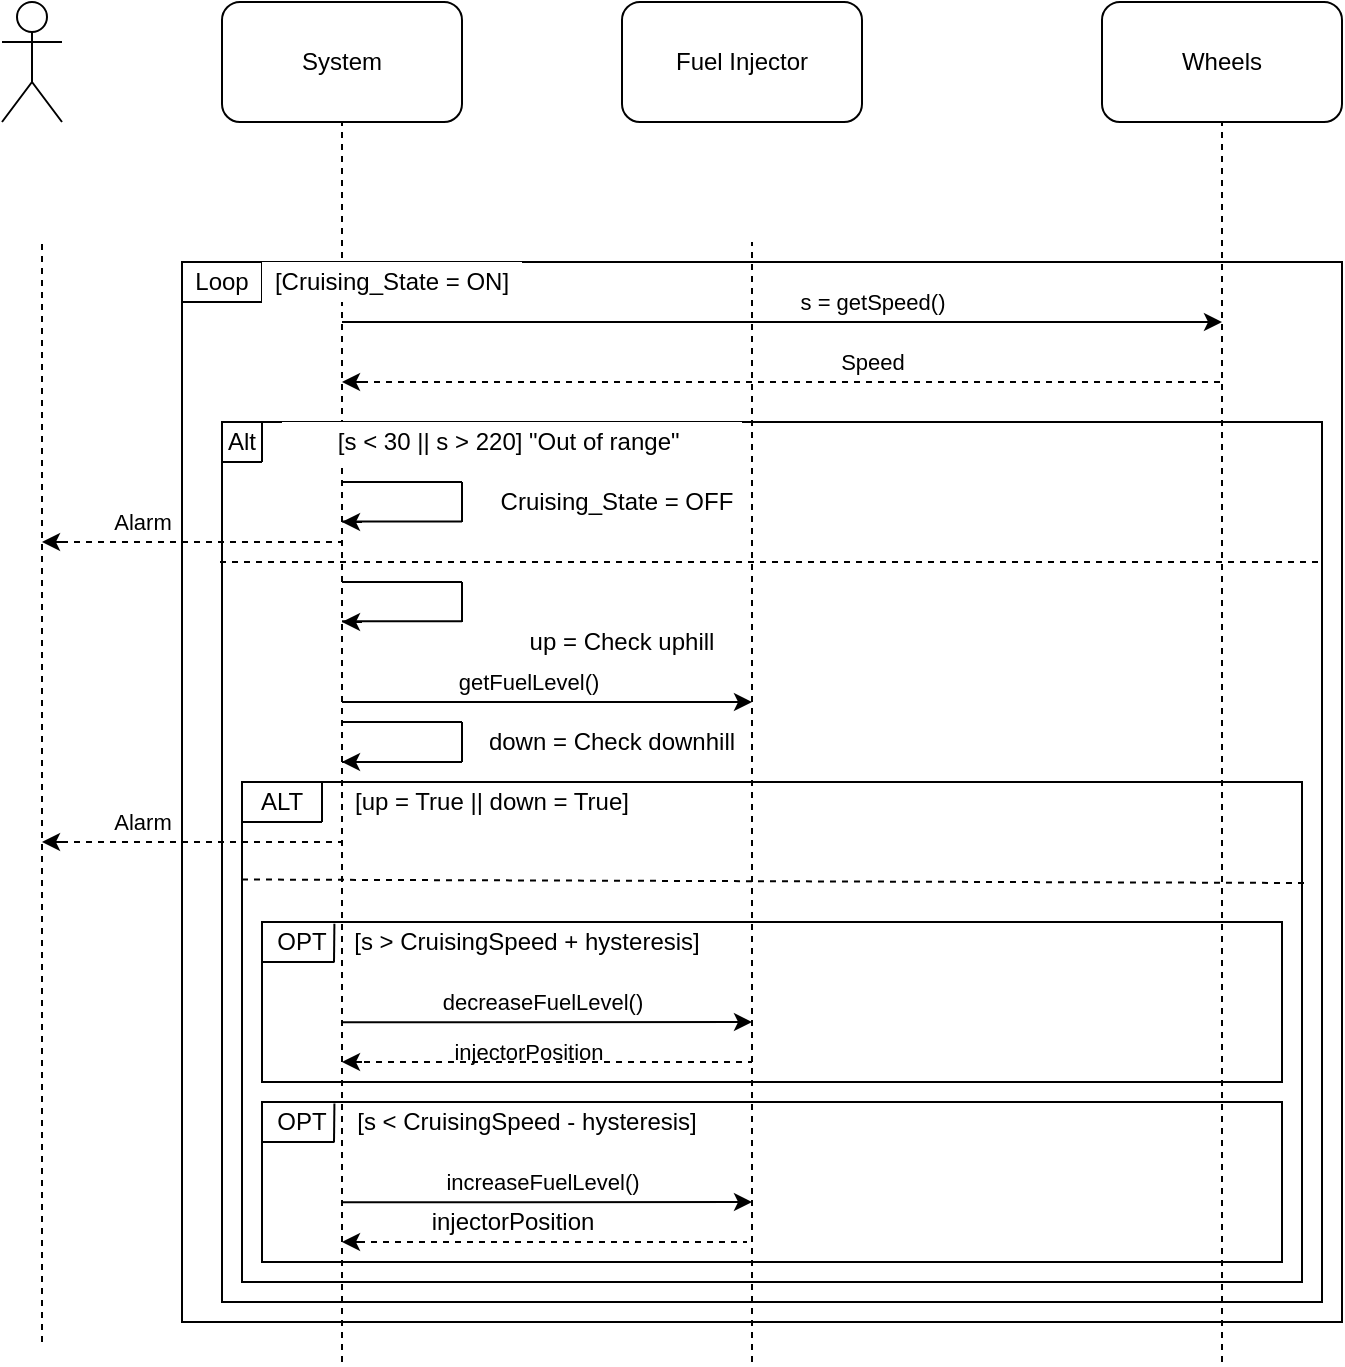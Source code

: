 <mxfile version="13.7.7" type="github">
  <diagram id="oohcMsK31R_K5vjc-oBu" name="Page-1">
    <mxGraphModel dx="944" dy="483" grid="1" gridSize="10" guides="1" tooltips="1" connect="1" arrows="1" fold="1" page="1" pageScale="1" pageWidth="850" pageHeight="1100" math="0" shadow="0">
      <root>
        <mxCell id="0" />
        <mxCell id="1" parent="0" />
        <mxCell id="V6hM75bJdPSh2YWCxurH-33" value="" style="rounded=0;whiteSpace=wrap;html=1;glass=0;shadow=0;sketch=0;fillColor=none;labelBackgroundColor=none;" parent="1" vertex="1">
          <mxGeometry x="140" y="170" width="580" height="530" as="geometry" />
        </mxCell>
        <mxCell id="V6hM75bJdPSh2YWCxurH-45" value="" style="rounded=0;whiteSpace=wrap;html=1;shadow=0;glass=0;labelBackgroundColor=#ffffff;sketch=0;fillColor=none;" parent="1" vertex="1">
          <mxGeometry x="160" y="250" width="550" height="440" as="geometry" />
        </mxCell>
        <mxCell id="V6hM75bJdPSh2YWCxurH-55" value="" style="rounded=0;whiteSpace=wrap;html=1;shadow=0;glass=0;labelBackgroundColor=#ffffff;sketch=0;fillColor=none;" parent="1" vertex="1">
          <mxGeometry x="170" y="430" width="530" height="250" as="geometry" />
        </mxCell>
        <mxCell id="4ZNIKHAv5tn5nlAOLZq5-16" value="" style="rounded=0;whiteSpace=wrap;html=1;shadow=0;glass=0;labelBackgroundColor=#ffffff;sketch=0;fillColor=none;" parent="1" vertex="1">
          <mxGeometry x="180" y="590" width="510" height="80" as="geometry" />
        </mxCell>
        <mxCell id="4ZNIKHAv5tn5nlAOLZq5-5" value="" style="rounded=0;whiteSpace=wrap;html=1;shadow=0;glass=0;labelBackgroundColor=#ffffff;sketch=0;fillColor=none;" parent="1" vertex="1">
          <mxGeometry x="180" y="500" width="510" height="80" as="geometry" />
        </mxCell>
        <mxCell id="gydI5TOfUBc6_mWB3J24-1" value="" style="shape=umlActor;verticalLabelPosition=bottom;verticalAlign=top;html=1;outlineConnect=0;align=center;" parent="1" vertex="1">
          <mxGeometry x="50" y="40" width="30" height="60" as="geometry" />
        </mxCell>
        <mxCell id="V6hM75bJdPSh2YWCxurH-1" value="" style="endArrow=none;dashed=1;html=1;" parent="1" edge="1">
          <mxGeometry width="50" height="50" relative="1" as="geometry">
            <mxPoint x="70" y="710" as="sourcePoint" />
            <mxPoint x="70" y="160" as="targetPoint" />
          </mxGeometry>
        </mxCell>
        <mxCell id="V6hM75bJdPSh2YWCxurH-4" value="System" style="rounded=1;whiteSpace=wrap;html=1;" parent="1" vertex="1">
          <mxGeometry x="160" y="40" width="120" height="60" as="geometry" />
        </mxCell>
        <mxCell id="V6hM75bJdPSh2YWCxurH-5" value="Fuel Injector" style="rounded=1;whiteSpace=wrap;html=1;" parent="1" vertex="1">
          <mxGeometry x="360" y="40" width="120" height="60" as="geometry" />
        </mxCell>
        <mxCell id="V6hM75bJdPSh2YWCxurH-7" value="Wheels" style="rounded=1;whiteSpace=wrap;html=1;" parent="1" vertex="1">
          <mxGeometry x="600" y="40" width="120" height="60" as="geometry" />
        </mxCell>
        <mxCell id="V6hM75bJdPSh2YWCxurH-8" value="" style="endArrow=none;dashed=1;html=1;entryX=0.5;entryY=1;entryDx=0;entryDy=0;" parent="1" target="V6hM75bJdPSh2YWCxurH-4" edge="1">
          <mxGeometry width="50" height="50" relative="1" as="geometry">
            <mxPoint x="220" y="720" as="sourcePoint" />
            <mxPoint x="450" y="270" as="targetPoint" />
          </mxGeometry>
        </mxCell>
        <mxCell id="V6hM75bJdPSh2YWCxurH-9" value="" style="endArrow=none;dashed=1;html=1;entryX=0.5;entryY=1;entryDx=0;entryDy=0;" parent="1" edge="1">
          <mxGeometry width="50" height="50" relative="1" as="geometry">
            <mxPoint x="425" y="720" as="sourcePoint" />
            <mxPoint x="425" y="160" as="targetPoint" />
          </mxGeometry>
        </mxCell>
        <mxCell id="V6hM75bJdPSh2YWCxurH-10" value="" style="endArrow=none;dashed=1;html=1;entryX=0.5;entryY=1;entryDx=0;entryDy=0;" parent="1" edge="1" target="V6hM75bJdPSh2YWCxurH-7">
          <mxGeometry width="50" height="50" relative="1" as="geometry">
            <mxPoint x="660" y="720" as="sourcePoint" />
            <mxPoint x="659.5" y="160" as="targetPoint" />
          </mxGeometry>
        </mxCell>
        <mxCell id="V6hM75bJdPSh2YWCxurH-11" value="" style="endArrow=classic;html=1;" parent="1" edge="1">
          <mxGeometry width="50" height="50" relative="1" as="geometry">
            <mxPoint x="220" y="200" as="sourcePoint" />
            <mxPoint x="660" y="200" as="targetPoint" />
          </mxGeometry>
        </mxCell>
        <mxCell id="V6hM75bJdPSh2YWCxurH-12" value="s = getSpeed()" style="edgeLabel;html=1;align=center;verticalAlign=middle;resizable=0;points=[];" parent="V6hM75bJdPSh2YWCxurH-11" vertex="1" connectable="0">
          <mxGeometry x="0.17" y="-1" relative="1" as="geometry">
            <mxPoint x="7.5" y="-11" as="offset" />
          </mxGeometry>
        </mxCell>
        <mxCell id="V6hM75bJdPSh2YWCxurH-14" value="" style="endArrow=none;dashed=1;html=1;" parent="1" edge="1">
          <mxGeometry width="50" height="50" relative="1" as="geometry">
            <mxPoint x="230" y="230" as="sourcePoint" />
            <mxPoint x="660" y="230" as="targetPoint" />
          </mxGeometry>
        </mxCell>
        <mxCell id="V6hM75bJdPSh2YWCxurH-16" value="Speed" style="edgeLabel;html=1;align=center;verticalAlign=middle;resizable=0;points=[];" parent="V6hM75bJdPSh2YWCxurH-14" vertex="1" connectable="0">
          <mxGeometry x="-0.149" y="-1" relative="1" as="geometry">
            <mxPoint x="71.67" y="-11" as="offset" />
          </mxGeometry>
        </mxCell>
        <mxCell id="V6hM75bJdPSh2YWCxurH-15" value="" style="endArrow=classic;html=1;" parent="1" edge="1">
          <mxGeometry width="50" height="50" relative="1" as="geometry">
            <mxPoint x="230" y="230" as="sourcePoint" />
            <mxPoint x="220" y="230" as="targetPoint" />
          </mxGeometry>
        </mxCell>
        <mxCell id="V6hM75bJdPSh2YWCxurH-17" value="" style="endArrow=none;html=1;" parent="1" edge="1">
          <mxGeometry width="50" height="50" relative="1" as="geometry">
            <mxPoint x="220" y="280" as="sourcePoint" />
            <mxPoint x="280" y="280" as="targetPoint" />
          </mxGeometry>
        </mxCell>
        <mxCell id="V6hM75bJdPSh2YWCxurH-18" value="" style="endArrow=none;html=1;" parent="1" edge="1">
          <mxGeometry width="50" height="50" relative="1" as="geometry">
            <mxPoint x="280" y="300" as="sourcePoint" />
            <mxPoint x="280" y="280" as="targetPoint" />
          </mxGeometry>
        </mxCell>
        <mxCell id="V6hM75bJdPSh2YWCxurH-19" value="" style="endArrow=none;html=1;" parent="1" edge="1">
          <mxGeometry width="50" height="50" relative="1" as="geometry">
            <mxPoint x="220" y="299.72" as="sourcePoint" />
            <mxPoint x="280" y="299.72" as="targetPoint" />
          </mxGeometry>
        </mxCell>
        <mxCell id="V6hM75bJdPSh2YWCxurH-20" value="" style="endArrow=none;dashed=1;html=1;" parent="1" edge="1">
          <mxGeometry width="50" height="50" relative="1" as="geometry">
            <mxPoint x="80" y="310" as="sourcePoint" />
            <mxPoint x="220" y="310" as="targetPoint" />
          </mxGeometry>
        </mxCell>
        <mxCell id="V6hM75bJdPSh2YWCxurH-21" value="Alarm" style="edgeLabel;html=1;align=center;verticalAlign=middle;resizable=0;points=[];labelBackgroundColor=#ffffff;" parent="V6hM75bJdPSh2YWCxurH-20" vertex="1" connectable="0">
          <mxGeometry x="-0.149" y="-1" relative="1" as="geometry">
            <mxPoint x="-19.31" y="-11" as="offset" />
          </mxGeometry>
        </mxCell>
        <mxCell id="V6hM75bJdPSh2YWCxurH-22" value="" style="endArrow=classic;html=1;" parent="1" edge="1">
          <mxGeometry width="50" height="50" relative="1" as="geometry">
            <mxPoint x="80" y="310" as="sourcePoint" />
            <mxPoint x="70" y="310" as="targetPoint" />
          </mxGeometry>
        </mxCell>
        <mxCell id="V6hM75bJdPSh2YWCxurH-24" value="" style="endArrow=none;dashed=1;html=1;" parent="1" edge="1">
          <mxGeometry width="50" height="50" relative="1" as="geometry">
            <mxPoint x="159" y="320" as="sourcePoint" />
            <mxPoint x="710" y="320" as="targetPoint" />
          </mxGeometry>
        </mxCell>
        <mxCell id="V6hM75bJdPSh2YWCxurH-26" value="" style="endArrow=none;html=1;" parent="1" edge="1">
          <mxGeometry width="50" height="50" relative="1" as="geometry">
            <mxPoint x="220" y="330" as="sourcePoint" />
            <mxPoint x="280" y="330" as="targetPoint" />
          </mxGeometry>
        </mxCell>
        <mxCell id="V6hM75bJdPSh2YWCxurH-27" value="" style="endArrow=none;html=1;" parent="1" edge="1">
          <mxGeometry width="50" height="50" relative="1" as="geometry">
            <mxPoint x="280" y="350" as="sourcePoint" />
            <mxPoint x="280" y="330" as="targetPoint" />
          </mxGeometry>
        </mxCell>
        <mxCell id="V6hM75bJdPSh2YWCxurH-28" value="" style="endArrow=none;html=1;" parent="1" edge="1">
          <mxGeometry width="50" height="50" relative="1" as="geometry">
            <mxPoint x="220" y="349.67" as="sourcePoint" />
            <mxPoint x="280" y="349.67" as="targetPoint" />
          </mxGeometry>
        </mxCell>
        <mxCell id="V6hM75bJdPSh2YWCxurH-29" value="" style="endArrow=none;dashed=1;html=1;" parent="1" edge="1">
          <mxGeometry width="50" height="50" relative="1" as="geometry">
            <mxPoint x="80" y="460" as="sourcePoint" />
            <mxPoint x="220" y="460" as="targetPoint" />
          </mxGeometry>
        </mxCell>
        <mxCell id="V6hM75bJdPSh2YWCxurH-30" value="Alarm" style="edgeLabel;html=1;align=center;verticalAlign=middle;resizable=0;points=[];" parent="V6hM75bJdPSh2YWCxurH-29" vertex="1" connectable="0">
          <mxGeometry x="-0.149" y="-1" relative="1" as="geometry">
            <mxPoint x="-19.31" y="-11" as="offset" />
          </mxGeometry>
        </mxCell>
        <mxCell id="V6hM75bJdPSh2YWCxurH-31" value="" style="endArrow=classic;html=1;" parent="1" edge="1">
          <mxGeometry width="50" height="50" relative="1" as="geometry">
            <mxPoint x="80" y="460" as="sourcePoint" />
            <mxPoint x="70" y="460" as="targetPoint" />
          </mxGeometry>
        </mxCell>
        <mxCell id="V6hM75bJdPSh2YWCxurH-38" value="Loop" style="text;html=1;strokeColor=none;fillColor=none;align=center;verticalAlign=middle;whiteSpace=wrap;rounded=0;shadow=0;glass=0;sketch=0;" parent="1" vertex="1">
          <mxGeometry x="140" y="170" width="40" height="20" as="geometry" />
        </mxCell>
        <mxCell id="V6hM75bJdPSh2YWCxurH-39" value="" style="endArrow=none;html=1;" parent="1" edge="1">
          <mxGeometry width="50" height="50" relative="1" as="geometry">
            <mxPoint x="220" y="200" as="sourcePoint" />
            <mxPoint x="220" y="200" as="targetPoint" />
          </mxGeometry>
        </mxCell>
        <mxCell id="V6hM75bJdPSh2YWCxurH-41" value="" style="endArrow=none;html=1;exitX=0;exitY=1;exitDx=0;exitDy=0;" parent="1" source="V6hM75bJdPSh2YWCxurH-38" edge="1">
          <mxGeometry width="50" height="50" relative="1" as="geometry">
            <mxPoint x="200" y="230" as="sourcePoint" />
            <mxPoint x="180" y="190" as="targetPoint" />
          </mxGeometry>
        </mxCell>
        <mxCell id="V6hM75bJdPSh2YWCxurH-42" value="" style="endArrow=none;html=1;entryX=1;entryY=0;entryDx=0;entryDy=0;exitX=1;exitY=1;exitDx=0;exitDy=0;" parent="1" source="V6hM75bJdPSh2YWCxurH-38" target="V6hM75bJdPSh2YWCxurH-38" edge="1">
          <mxGeometry width="50" height="50" relative="1" as="geometry">
            <mxPoint x="200" y="190" as="sourcePoint" />
            <mxPoint x="250" y="180" as="targetPoint" />
          </mxGeometry>
        </mxCell>
        <mxCell id="V6hM75bJdPSh2YWCxurH-43" value="[Cruising_State = ON]" style="text;html=1;strokeColor=none;align=center;verticalAlign=middle;whiteSpace=wrap;rounded=0;shadow=0;glass=0;sketch=0;labelBackgroundColor=none;fillColor=#ffffff;" parent="1" vertex="1">
          <mxGeometry x="180" y="170" width="130" height="20" as="geometry" />
        </mxCell>
        <mxCell id="V6hM75bJdPSh2YWCxurH-46" value="Alt" style="text;html=1;strokeColor=none;fillColor=none;align=center;verticalAlign=middle;whiteSpace=wrap;rounded=0;shadow=0;glass=0;labelBackgroundColor=#ffffff;sketch=0;" parent="1" vertex="1">
          <mxGeometry x="150" y="250" width="40" height="20" as="geometry" />
        </mxCell>
        <mxCell id="V6hM75bJdPSh2YWCxurH-47" value="" style="endArrow=none;html=1;" parent="1" edge="1">
          <mxGeometry width="50" height="50" relative="1" as="geometry">
            <mxPoint x="160" y="270" as="sourcePoint" />
            <mxPoint x="180" y="270" as="targetPoint" />
          </mxGeometry>
        </mxCell>
        <mxCell id="V6hM75bJdPSh2YWCxurH-48" value="" style="endArrow=none;html=1;entryX=0.75;entryY=0;entryDx=0;entryDy=0;exitX=0.75;exitY=1;exitDx=0;exitDy=0;" parent="1" source="V6hM75bJdPSh2YWCxurH-46" target="V6hM75bJdPSh2YWCxurH-46" edge="1">
          <mxGeometry width="50" height="50" relative="1" as="geometry">
            <mxPoint x="190" y="270" as="sourcePoint" />
            <mxPoint x="270" y="260" as="targetPoint" />
          </mxGeometry>
        </mxCell>
        <mxCell id="V6hM75bJdPSh2YWCxurH-50" value="[s &amp;lt; 30 || s &amp;gt; 220] &quot;Out of range&quot;&amp;nbsp;" style="text;html=1;strokeColor=none;align=center;verticalAlign=middle;whiteSpace=wrap;rounded=0;shadow=0;glass=0;labelBackgroundColor=#ffffff;sketch=0;fillColor=#ffffff;" parent="1" vertex="1">
          <mxGeometry x="190" y="250" width="230" height="20" as="geometry" />
        </mxCell>
        <mxCell id="V6hM75bJdPSh2YWCxurH-53" value="Cruising_State = OFF" style="text;html=1;strokeColor=none;fillColor=none;align=center;verticalAlign=middle;whiteSpace=wrap;rounded=0;shadow=0;glass=0;labelBackgroundColor=#ffffff;sketch=0;" parent="1" vertex="1">
          <mxGeometry x="290" y="280" width="135" height="20" as="geometry" />
        </mxCell>
        <mxCell id="V6hM75bJdPSh2YWCxurH-54" value="up = Check uphill" style="text;html=1;strokeColor=none;fillColor=none;align=center;verticalAlign=middle;whiteSpace=wrap;rounded=0;shadow=0;glass=0;labelBackgroundColor=#ffffff;sketch=0;" parent="1" vertex="1">
          <mxGeometry x="290" y="340" width="140" height="40" as="geometry" />
        </mxCell>
        <mxCell id="4ZNIKHAv5tn5nlAOLZq5-1" value="ALT" style="text;html=1;strokeColor=none;fillColor=none;align=center;verticalAlign=middle;whiteSpace=wrap;rounded=0;shadow=0;glass=0;labelBackgroundColor=#ffffff;sketch=0;" parent="1" vertex="1">
          <mxGeometry x="170" y="430" width="40" height="20" as="geometry" />
        </mxCell>
        <mxCell id="4ZNIKHAv5tn5nlAOLZq5-2" value="" style="endArrow=none;html=1;entryX=1;entryY=1;entryDx=0;entryDy=0;exitX=0;exitY=1;exitDx=0;exitDy=0;" parent="1" source="4ZNIKHAv5tn5nlAOLZq5-1" target="4ZNIKHAv5tn5nlAOLZq5-1" edge="1">
          <mxGeometry width="50" height="50" relative="1" as="geometry">
            <mxPoint x="320" y="460" as="sourcePoint" />
            <mxPoint x="370" y="410" as="targetPoint" />
            <Array as="points" />
          </mxGeometry>
        </mxCell>
        <mxCell id="4ZNIKHAv5tn5nlAOLZq5-3" value="" style="endArrow=none;html=1;entryX=1;entryY=0;entryDx=0;entryDy=0;exitX=1;exitY=1;exitDx=0;exitDy=0;" parent="1" source="4ZNIKHAv5tn5nlAOLZq5-1" target="4ZNIKHAv5tn5nlAOLZq5-1" edge="1">
          <mxGeometry width="50" height="50" relative="1" as="geometry">
            <mxPoint x="220" y="460" as="sourcePoint" />
            <mxPoint x="370" y="410" as="targetPoint" />
          </mxGeometry>
        </mxCell>
        <mxCell id="4ZNIKHAv5tn5nlAOLZq5-4" value="[up = True || down = True]" style="text;html=1;strokeColor=none;fillColor=none;align=center;verticalAlign=middle;whiteSpace=wrap;rounded=0;shadow=0;glass=0;labelBackgroundColor=#ffffff;sketch=0;" parent="1" vertex="1">
          <mxGeometry x="210" y="430" width="170" height="20" as="geometry" />
        </mxCell>
        <mxCell id="4ZNIKHAv5tn5nlAOLZq5-6" value="OPT" style="text;html=1;strokeColor=none;fillColor=none;align=center;verticalAlign=middle;whiteSpace=wrap;rounded=0;shadow=0;glass=0;labelBackgroundColor=#ffffff;sketch=0;" parent="1" vertex="1">
          <mxGeometry x="180" y="500" width="40" height="20" as="geometry" />
        </mxCell>
        <mxCell id="4ZNIKHAv5tn5nlAOLZq5-7" value="" style="endArrow=none;html=1;exitX=0;exitY=1;exitDx=0;exitDy=0;entryX=0.906;entryY=0.998;entryDx=0;entryDy=0;entryPerimeter=0;" parent="1" source="4ZNIKHAv5tn5nlAOLZq5-6" target="4ZNIKHAv5tn5nlAOLZq5-6" edge="1">
          <mxGeometry width="50" height="50" relative="1" as="geometry">
            <mxPoint x="270" y="510" as="sourcePoint" />
            <mxPoint x="320" y="460" as="targetPoint" />
          </mxGeometry>
        </mxCell>
        <mxCell id="4ZNIKHAv5tn5nlAOLZq5-9" value="" style="endArrow=none;html=1;entryX=0.905;entryY=0.045;entryDx=0;entryDy=0;entryPerimeter=0;" parent="1" target="4ZNIKHAv5tn5nlAOLZq5-6" edge="1">
          <mxGeometry width="50" height="50" relative="1" as="geometry">
            <mxPoint x="216" y="520" as="sourcePoint" />
            <mxPoint x="270" y="470" as="targetPoint" />
          </mxGeometry>
        </mxCell>
        <mxCell id="4ZNIKHAv5tn5nlAOLZq5-10" value="[s &amp;gt; CruisingSpeed + hysteresis]" style="text;html=1;strokeColor=none;fillColor=none;align=center;verticalAlign=middle;whiteSpace=wrap;rounded=0;shadow=0;glass=0;labelBackgroundColor=#ffffff;sketch=0;" parent="1" vertex="1">
          <mxGeometry x="220" y="500" width="185" height="20" as="geometry" />
        </mxCell>
        <mxCell id="4ZNIKHAv5tn5nlAOLZq5-11" value="" style="endArrow=classic;html=1;" parent="1" edge="1">
          <mxGeometry width="50" height="50" relative="1" as="geometry">
            <mxPoint x="220" y="550.12" as="sourcePoint" />
            <mxPoint x="425" y="550" as="targetPoint" />
          </mxGeometry>
        </mxCell>
        <mxCell id="4ZNIKHAv5tn5nlAOLZq5-12" value="decreaseFuelLevel()" style="edgeLabel;html=1;align=center;verticalAlign=middle;resizable=0;points=[];" parent="4ZNIKHAv5tn5nlAOLZq5-11" vertex="1" connectable="0">
          <mxGeometry x="0.349" relative="1" as="geometry">
            <mxPoint x="-38.4" y="-9.92" as="offset" />
          </mxGeometry>
        </mxCell>
        <mxCell id="4ZNIKHAv5tn5nlAOLZq5-13" value="" style="endArrow=none;dashed=1;html=1;" parent="1" edge="1">
          <mxGeometry width="50" height="50" relative="1" as="geometry">
            <mxPoint x="225" y="570" as="sourcePoint" />
            <mxPoint x="425" y="570" as="targetPoint" />
          </mxGeometry>
        </mxCell>
        <mxCell id="4ZNIKHAv5tn5nlAOLZq5-15" value="injectorPosition" style="edgeLabel;html=1;align=center;verticalAlign=middle;resizable=0;points=[];labelBackgroundColor=none;" parent="4ZNIKHAv5tn5nlAOLZq5-13" vertex="1" connectable="0">
          <mxGeometry x="-0.095" relative="1" as="geometry">
            <mxPoint x="-2.9" y="-5" as="offset" />
          </mxGeometry>
        </mxCell>
        <mxCell id="4ZNIKHAv5tn5nlAOLZq5-14" value="" style="endArrow=classic;html=1;" parent="1" edge="1">
          <mxGeometry width="50" height="50" relative="1" as="geometry">
            <mxPoint x="230" y="570" as="sourcePoint" />
            <mxPoint x="220" y="570" as="targetPoint" />
          </mxGeometry>
        </mxCell>
        <mxCell id="4ZNIKHAv5tn5nlAOLZq5-18" value="OPT" style="text;html=1;strokeColor=none;fillColor=none;align=center;verticalAlign=middle;whiteSpace=wrap;rounded=0;shadow=0;glass=0;labelBackgroundColor=#ffffff;sketch=0;" parent="1" vertex="1">
          <mxGeometry x="180" y="590" width="40" height="20" as="geometry" />
        </mxCell>
        <mxCell id="4ZNIKHAv5tn5nlAOLZq5-19" value="" style="endArrow=none;html=1;exitX=0;exitY=1;exitDx=0;exitDy=0;entryX=0.906;entryY=0.998;entryDx=0;entryDy=0;entryPerimeter=0;" parent="1" edge="1">
          <mxGeometry width="50" height="50" relative="1" as="geometry">
            <mxPoint x="180" y="610.04" as="sourcePoint" />
            <mxPoint x="216.24" y="610" as="targetPoint" />
          </mxGeometry>
        </mxCell>
        <mxCell id="4ZNIKHAv5tn5nlAOLZq5-21" value="" style="endArrow=none;html=1;entryX=0.071;entryY=0.009;entryDx=0;entryDy=0;entryPerimeter=0;" parent="1" target="4ZNIKHAv5tn5nlAOLZq5-16" edge="1">
          <mxGeometry width="50" height="50" relative="1" as="geometry">
            <mxPoint x="216" y="610" as="sourcePoint" />
            <mxPoint x="270" y="560" as="targetPoint" />
          </mxGeometry>
        </mxCell>
        <mxCell id="4ZNIKHAv5tn5nlAOLZq5-22" value="[s &amp;lt; CruisingSpeed - hysteresis]" style="text;html=1;strokeColor=none;fillColor=none;align=center;verticalAlign=middle;whiteSpace=wrap;rounded=0;shadow=0;glass=0;labelBackgroundColor=none;sketch=0;" parent="1" vertex="1">
          <mxGeometry x="225" y="590" width="175" height="20" as="geometry" />
        </mxCell>
        <mxCell id="4ZNIKHAv5tn5nlAOLZq5-23" value="" style="endArrow=classic;html=1;" parent="1" edge="1">
          <mxGeometry width="50" height="50" relative="1" as="geometry">
            <mxPoint x="220" y="640.17" as="sourcePoint" />
            <mxPoint x="425" y="640" as="targetPoint" />
          </mxGeometry>
        </mxCell>
        <mxCell id="4ZNIKHAv5tn5nlAOLZq5-24" value="increaseFuelLevel()" style="edgeLabel;html=1;align=center;verticalAlign=middle;resizable=0;points=[];" parent="4ZNIKHAv5tn5nlAOLZq5-23" vertex="1" connectable="0">
          <mxGeometry x="-0.205" relative="1" as="geometry">
            <mxPoint x="18.67" y="-9.93" as="offset" />
          </mxGeometry>
        </mxCell>
        <mxCell id="4ZNIKHAv5tn5nlAOLZq5-25" value="" style="endArrow=none;dashed=1;html=1;" parent="1" edge="1">
          <mxGeometry width="50" height="50" relative="1" as="geometry">
            <mxPoint x="222.5" y="660" as="sourcePoint" />
            <mxPoint x="422.5" y="660" as="targetPoint" />
          </mxGeometry>
        </mxCell>
        <mxCell id="4ZNIKHAv5tn5nlAOLZq5-26" value="" style="endArrow=classic;html=1;" parent="1" edge="1">
          <mxGeometry width="50" height="50" relative="1" as="geometry">
            <mxPoint x="230" y="660" as="sourcePoint" />
            <mxPoint x="220" y="660" as="targetPoint" />
          </mxGeometry>
        </mxCell>
        <mxCell id="4ZNIKHAv5tn5nlAOLZq5-27" value="injectorPosition" style="text;html=1;strokeColor=none;fillColor=none;align=center;verticalAlign=middle;whiteSpace=wrap;rounded=0;shadow=0;glass=0;labelBackgroundColor=none;sketch=0;" parent="1" vertex="1">
          <mxGeometry x="252.5" y="640" width="105" height="20" as="geometry" />
        </mxCell>
        <mxCell id="9jm5k240WGH8u1D_laat-2" value="" style="endArrow=none;dashed=1;html=1;exitX=0;exitY=0.195;exitDx=0;exitDy=0;exitPerimeter=0;entryX=1.003;entryY=0.202;entryDx=0;entryDy=0;entryPerimeter=0;" parent="1" source="V6hM75bJdPSh2YWCxurH-55" target="V6hM75bJdPSh2YWCxurH-55" edge="1">
          <mxGeometry width="50" height="50" relative="1" as="geometry">
            <mxPoint x="340" y="510" as="sourcePoint" />
            <mxPoint x="390" y="460" as="targetPoint" />
          </mxGeometry>
        </mxCell>
        <mxCell id="TrB2N6p3MfNlww6Lxmpl-5" value="" style="endArrow=classic;html=1;" edge="1" parent="1">
          <mxGeometry width="50" height="50" relative="1" as="geometry">
            <mxPoint x="230" y="300" as="sourcePoint" />
            <mxPoint x="220" y="300" as="targetPoint" />
          </mxGeometry>
        </mxCell>
        <mxCell id="TrB2N6p3MfNlww6Lxmpl-6" value="" style="endArrow=classic;html=1;" edge="1" parent="1">
          <mxGeometry width="50" height="50" relative="1" as="geometry">
            <mxPoint x="230" y="350" as="sourcePoint" />
            <mxPoint x="220" y="350" as="targetPoint" />
          </mxGeometry>
        </mxCell>
        <mxCell id="TrB2N6p3MfNlww6Lxmpl-9" value="" style="endArrow=none;html=1;" edge="1" parent="1">
          <mxGeometry width="50" height="50" relative="1" as="geometry">
            <mxPoint x="220" y="400" as="sourcePoint" />
            <mxPoint x="280" y="400" as="targetPoint" />
          </mxGeometry>
        </mxCell>
        <mxCell id="TrB2N6p3MfNlww6Lxmpl-10" value="" style="endArrow=none;html=1;" edge="1" parent="1">
          <mxGeometry width="50" height="50" relative="1" as="geometry">
            <mxPoint x="280" y="420" as="sourcePoint" />
            <mxPoint x="280" y="400" as="targetPoint" />
          </mxGeometry>
        </mxCell>
        <mxCell id="TrB2N6p3MfNlww6Lxmpl-11" value="" style="endArrow=none;html=1;" edge="1" parent="1">
          <mxGeometry width="50" height="50" relative="1" as="geometry">
            <mxPoint x="220" y="420.0" as="sourcePoint" />
            <mxPoint x="280" y="420.0" as="targetPoint" />
          </mxGeometry>
        </mxCell>
        <mxCell id="TrB2N6p3MfNlww6Lxmpl-12" value="" style="endArrow=classic;html=1;" edge="1" parent="1">
          <mxGeometry width="50" height="50" relative="1" as="geometry">
            <mxPoint x="230" y="420" as="sourcePoint" />
            <mxPoint x="220" y="420" as="targetPoint" />
          </mxGeometry>
        </mxCell>
        <mxCell id="TrB2N6p3MfNlww6Lxmpl-13" value="down = Check downhill" style="text;html=1;strokeColor=none;fillColor=none;align=center;verticalAlign=middle;whiteSpace=wrap;rounded=0;" vertex="1" parent="1">
          <mxGeometry x="290" y="400" width="130" height="20" as="geometry" />
        </mxCell>
        <mxCell id="TrB2N6p3MfNlww6Lxmpl-14" value="" style="endArrow=classic;html=1;" edge="1" parent="1">
          <mxGeometry width="50" height="50" relative="1" as="geometry">
            <mxPoint x="220" y="390" as="sourcePoint" />
            <mxPoint x="425" y="390" as="targetPoint" />
          </mxGeometry>
        </mxCell>
        <mxCell id="TrB2N6p3MfNlww6Lxmpl-16" value="getFuelLevel()" style="edgeLabel;html=1;align=center;verticalAlign=middle;resizable=0;points=[];" vertex="1" connectable="0" parent="TrB2N6p3MfNlww6Lxmpl-14">
          <mxGeometry x="-0.116" relative="1" as="geometry">
            <mxPoint x="1.8" y="-10" as="offset" />
          </mxGeometry>
        </mxCell>
      </root>
    </mxGraphModel>
  </diagram>
</mxfile>
